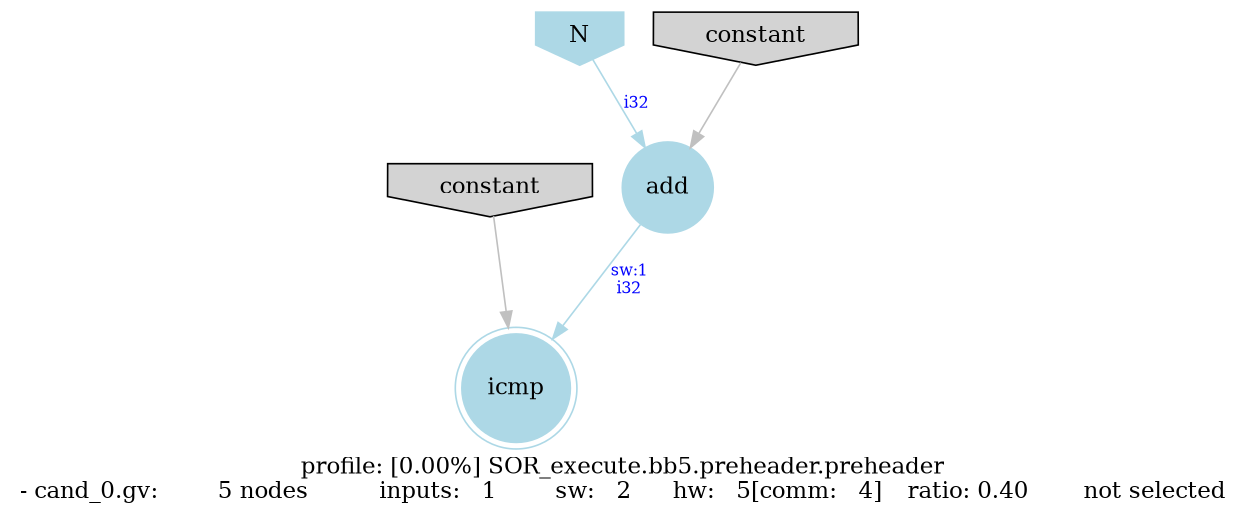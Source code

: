 digraph G {
size = "8.3,11.7"; //a4 size
label = "profile: [0.00%] SOR_execute.bb5.preheader.preheader\n- cand_0.gv: 	   5 nodes 	 inputs:   1 	 sw:   2 	 hw:   5[comm:   4] 	 ratio: 0.40 	 not selected"
node_0 [ label = "add" shape = "circle" style = "filled" color = "lightblue" ];
node_1 [ label = "N" shape = "invhouse" rank = "source" style = "filled" color = "lightblue" ];
node_2 [ label = "constant" shape = "diamond" shape = "invhouse" rank = "source" style = "filled"                    bgcolor = "lightblue" ];
node_3 [ label = "icmp" shape = "doublecircle" rank = "sink" style = "filled" color = "lightblue" ];
node_4 [ label = "constant" shape = "diamond" shape = "invhouse" rank = "source" style = "filled"                    bgcolor = "lightblue" ];
node_1 -> node_0 [ fontsize = 10 label = "i32"  fontcolor = "blue" color = "lightblue"  ];
node_2 -> node_0 [ fontsize = 10 label = "sw: 0\ni32"  color = "gray" label = "" ];
node_0 -> node_3 [ fontsize = 10 label = "sw:1\ni32"  fontcolor = "blue" color = "lightblue"  ];
node_4 -> node_3 [ fontsize = 10 label = "sw: 0\ni32"  color = "gray" label = "" ];


/* Additional source nodes */
}
